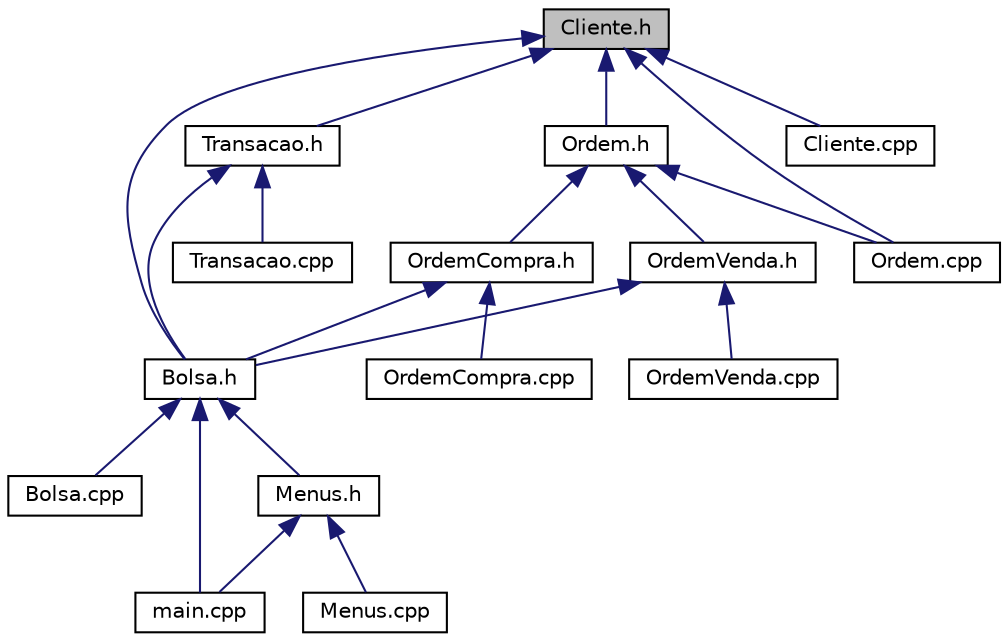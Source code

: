 digraph "Cliente.h"
{
  edge [fontname="Helvetica",fontsize="10",labelfontname="Helvetica",labelfontsize="10"];
  node [fontname="Helvetica",fontsize="10",shape=record];
  Node4 [label="Cliente.h",height=0.2,width=0.4,color="black", fillcolor="grey75", style="filled", fontcolor="black"];
  Node4 -> Node5 [dir="back",color="midnightblue",fontsize="10",style="solid"];
  Node5 [label="Ordem.h",height=0.2,width=0.4,color="black", fillcolor="white", style="filled",URL="$_ordem_8h.html"];
  Node5 -> Node6 [dir="back",color="midnightblue",fontsize="10",style="solid"];
  Node6 [label="OrdemVenda.h",height=0.2,width=0.4,color="black", fillcolor="white", style="filled",URL="$_ordem_venda_8h.html"];
  Node6 -> Node7 [dir="back",color="midnightblue",fontsize="10",style="solid"];
  Node7 [label="Bolsa.h",height=0.2,width=0.4,color="black", fillcolor="white", style="filled",URL="$_bolsa_8h.html"];
  Node7 -> Node8 [dir="back",color="midnightblue",fontsize="10",style="solid"];
  Node8 [label="Bolsa.cpp",height=0.2,width=0.4,color="black", fillcolor="white", style="filled",URL="$_bolsa_8cpp.html"];
  Node7 -> Node9 [dir="back",color="midnightblue",fontsize="10",style="solid"];
  Node9 [label="main.cpp",height=0.2,width=0.4,color="black", fillcolor="white", style="filled",URL="$main_8cpp.html"];
  Node7 -> Node10 [dir="back",color="midnightblue",fontsize="10",style="solid"];
  Node10 [label="Menus.h",height=0.2,width=0.4,color="black", fillcolor="white", style="filled",URL="$_menus_8h.html"];
  Node10 -> Node9 [dir="back",color="midnightblue",fontsize="10",style="solid"];
  Node10 -> Node11 [dir="back",color="midnightblue",fontsize="10",style="solid"];
  Node11 [label="Menus.cpp",height=0.2,width=0.4,color="black", fillcolor="white", style="filled",URL="$_menus_8cpp.html"];
  Node6 -> Node12 [dir="back",color="midnightblue",fontsize="10",style="solid"];
  Node12 [label="OrdemVenda.cpp",height=0.2,width=0.4,color="black", fillcolor="white", style="filled",URL="$_ordem_venda_8cpp.html"];
  Node5 -> Node13 [dir="back",color="midnightblue",fontsize="10",style="solid"];
  Node13 [label="OrdemCompra.h",height=0.2,width=0.4,color="black", fillcolor="white", style="filled",URL="$_ordem_compra_8h.html"];
  Node13 -> Node7 [dir="back",color="midnightblue",fontsize="10",style="solid"];
  Node13 -> Node14 [dir="back",color="midnightblue",fontsize="10",style="solid"];
  Node14 [label="OrdemCompra.cpp",height=0.2,width=0.4,color="black", fillcolor="white", style="filled",URL="$_ordem_compra_8cpp.html"];
  Node5 -> Node15 [dir="back",color="midnightblue",fontsize="10",style="solid"];
  Node15 [label="Ordem.cpp",height=0.2,width=0.4,color="black", fillcolor="white", style="filled",URL="$_ordem_8cpp.html"];
  Node4 -> Node7 [dir="back",color="midnightblue",fontsize="10",style="solid"];
  Node4 -> Node16 [dir="back",color="midnightblue",fontsize="10",style="solid"];
  Node16 [label="Transacao.h",height=0.2,width=0.4,color="black", fillcolor="white", style="filled",URL="$_transacao_8h.html"];
  Node16 -> Node7 [dir="back",color="midnightblue",fontsize="10",style="solid"];
  Node16 -> Node17 [dir="back",color="midnightblue",fontsize="10",style="solid"];
  Node17 [label="Transacao.cpp",height=0.2,width=0.4,color="black", fillcolor="white", style="filled",URL="$_transacao_8cpp.html"];
  Node4 -> Node18 [dir="back",color="midnightblue",fontsize="10",style="solid"];
  Node18 [label="Cliente.cpp",height=0.2,width=0.4,color="black", fillcolor="white", style="filled",URL="$_cliente_8cpp.html"];
  Node4 -> Node15 [dir="back",color="midnightblue",fontsize="10",style="solid"];
}

